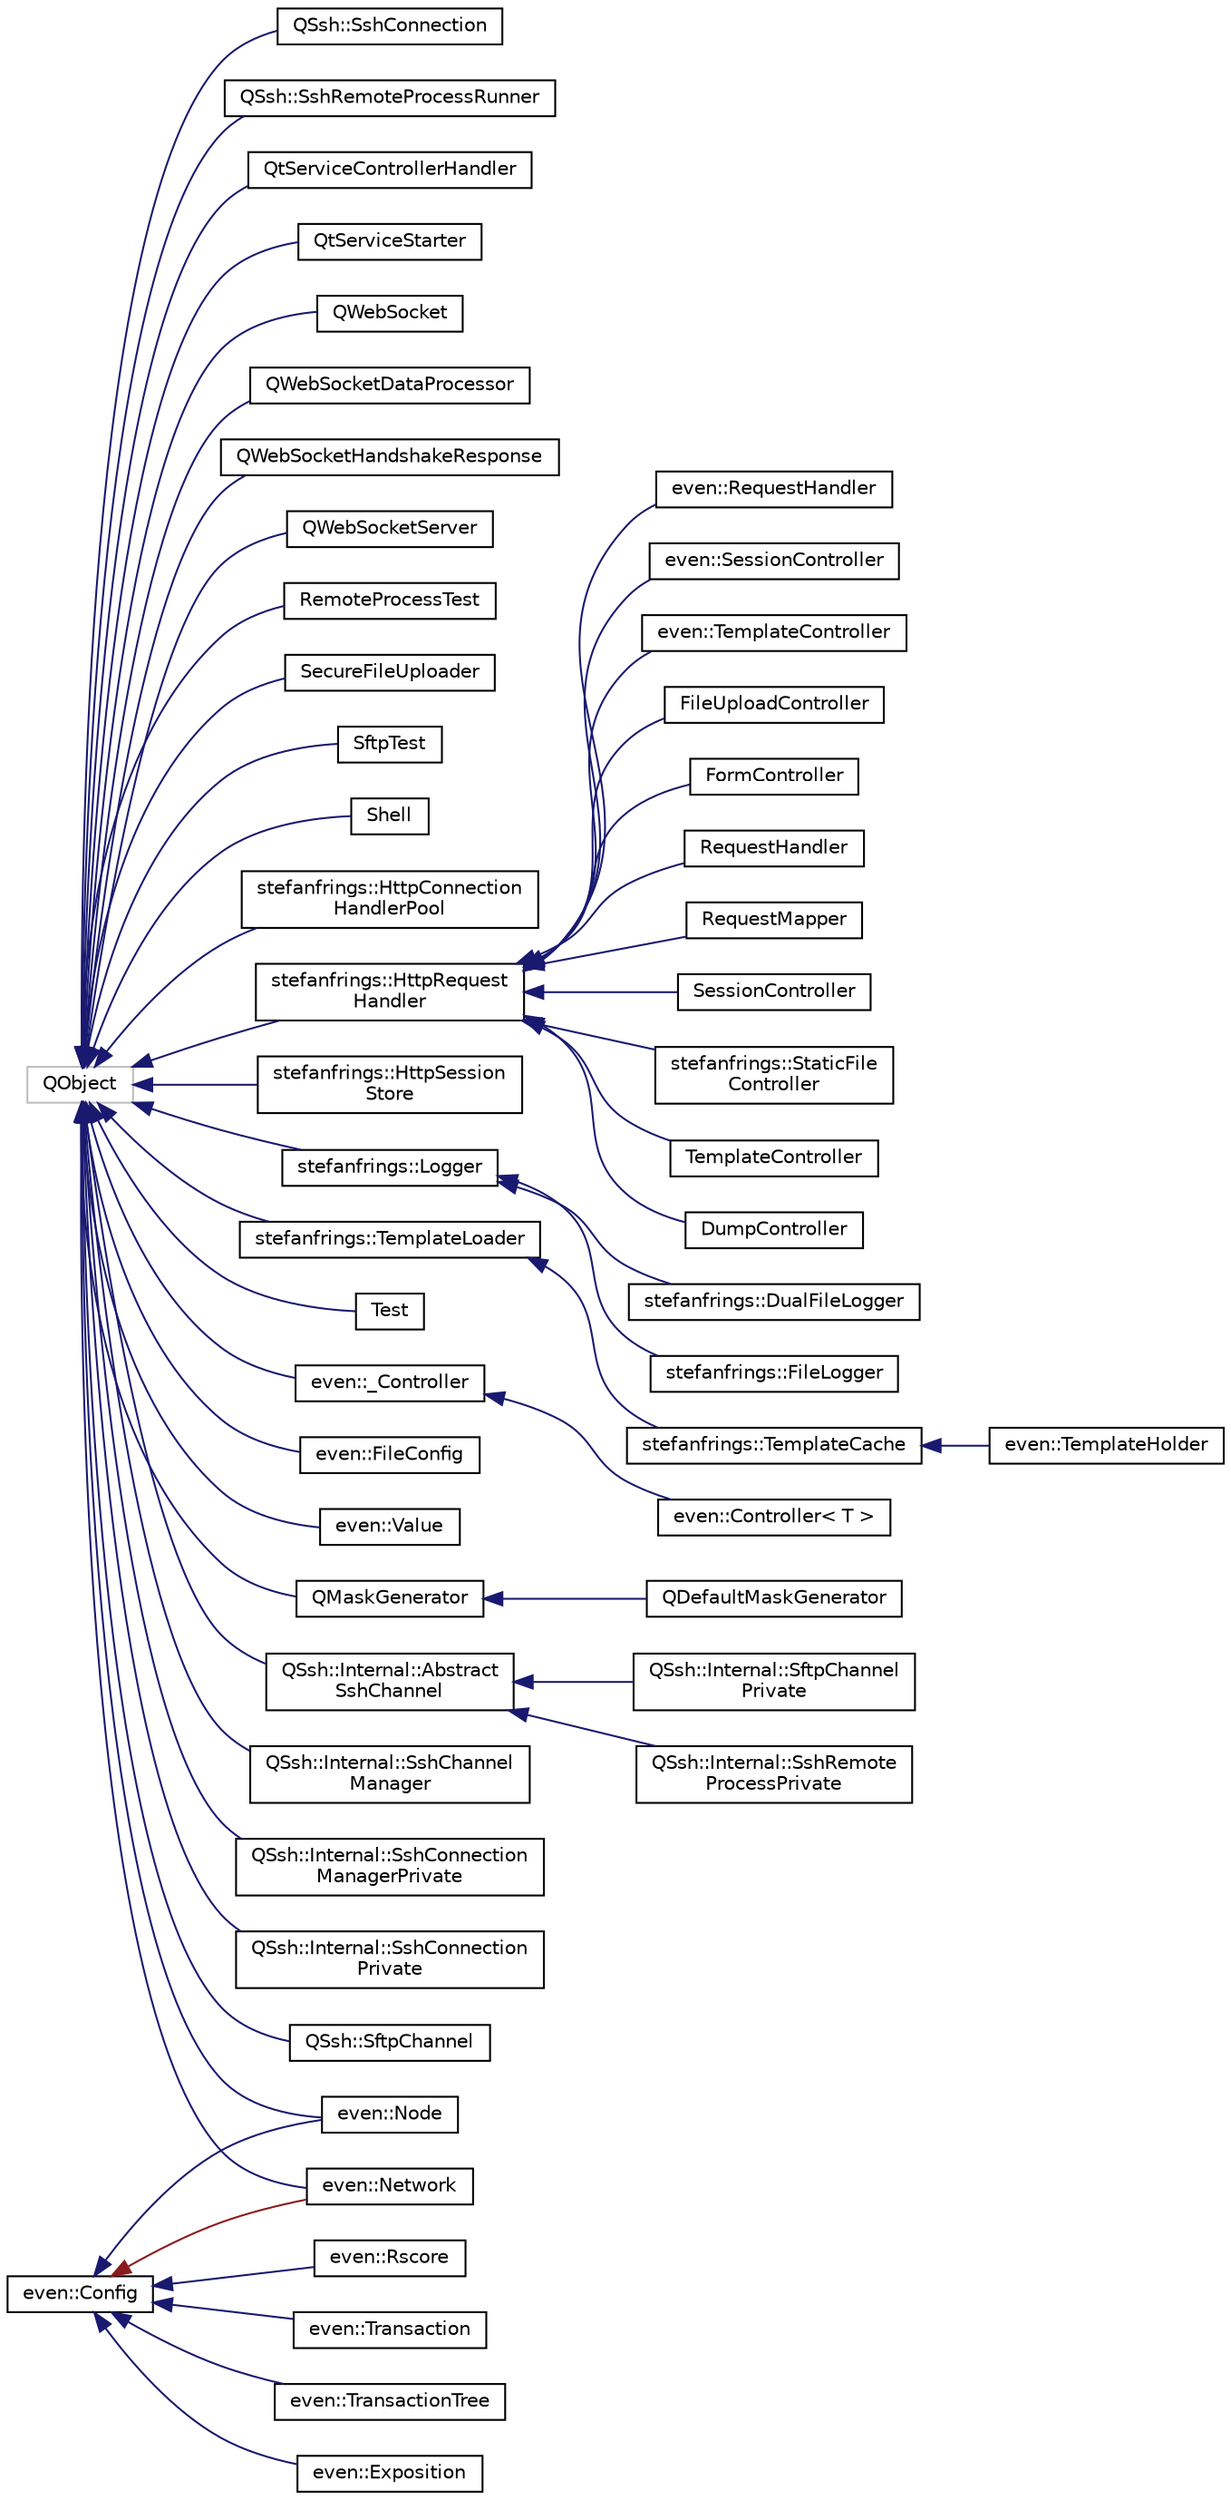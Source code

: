 digraph "Graphical Class Hierarchy"
{
  edge [fontname="Helvetica",fontsize="10",labelfontname="Helvetica",labelfontsize="10"];
  node [fontname="Helvetica",fontsize="10",shape=record];
  rankdir="LR";
  Node619 [label="even::Config",height=0.2,width=0.4,color="black", fillcolor="white", style="filled",URL="$classeven_1_1_config.html",tooltip="Private Network config class. "];
  Node619 -> Node620 [dir="back",color="midnightblue",fontsize="10",style="solid",fontname="Helvetica"];
  Node620 [label="even::Exposition",height=0.2,width=0.4,color="black", fillcolor="white", style="filled",URL="$classeven_1_1_exposition.html",tooltip="Entitity of exposition data handler. "];
  Node619 -> Node235 [dir="back",color="firebrick4",fontsize="10",style="solid",fontname="Helvetica"];
  Node235 [label="even::Network",height=0.2,width=0.4,color="black", fillcolor="white", style="filled",URL="$classeven_1_1_network.html"];
  Node619 -> Node236 [dir="back",color="midnightblue",fontsize="10",style="solid",fontname="Helvetica"];
  Node236 [label="even::Node",height=0.2,width=0.4,color="black", fillcolor="white", style="filled",URL="$classeven_1_1_node.html"];
  Node619 -> Node621 [dir="back",color="midnightblue",fontsize="10",style="solid",fontname="Helvetica"];
  Node621 [label="even::Rscore",height=0.2,width=0.4,color="black", fillcolor="white", style="filled",URL="$classeven_1_1_rscore.html"];
  Node619 -> Node622 [dir="back",color="midnightblue",fontsize="10",style="solid",fontname="Helvetica"];
  Node622 [label="even::Transaction",height=0.2,width=0.4,color="black", fillcolor="white", style="filled",URL="$classeven_1_1_transaction.html",tooltip="Transaction structure in bytes member size. All: 1248 bytes 32 - hash 1024 - signatureMessageFragment..."];
  Node619 -> Node623 [dir="back",color="midnightblue",fontsize="10",style="solid",fontname="Helvetica"];
  Node623 [label="even::TransactionTree",height=0.2,width=0.4,color="black", fillcolor="white", style="filled",URL="$classeven_1_1_transaction_tree.html",tooltip="Entitity of transaction tree. "];
  Node231 [label="QObject",height=0.2,width=0.4,color="grey75", fillcolor="white", style="filled"];
  Node231 -> Node0 [dir="back",color="midnightblue",fontsize="10",style="solid",fontname="Helvetica"];
  Node0 [label="even::_Controller",height=0.2,width=0.4,color="black", fillcolor="white", style="filled",URL="$classeven_1_1___controller.html",tooltip="Base class for incapsulate QObject signals-slot functionality for derived object equipped threaded wo..."];
  Node0 -> Node1 [dir="back",color="midnightblue",fontsize="10",style="solid",fontname="Helvetica"];
  Node1 [label="even::Controller\< T \>",height=0.2,width=0.4,color="black", fillcolor="white", style="filled",URL="$classeven_1_1_controller.html",tooltip="Universal reduction class for create threaded work containers. "];
  Node231 -> Node234 [dir="back",color="midnightblue",fontsize="10",style="solid",fontname="Helvetica"];
  Node234 [label="even::FileConfig",height=0.2,width=0.4,color="black", fillcolor="white", style="filled",URL="$classeven_1_1_file_config.html",tooltip="Entity for control of ini files configuration. "];
  Node231 -> Node235 [dir="back",color="midnightblue",fontsize="10",style="solid",fontname="Helvetica"];
  Node231 -> Node236 [dir="back",color="midnightblue",fontsize="10",style="solid",fontname="Helvetica"];
  Node231 -> Node237 [dir="back",color="midnightblue",fontsize="10",style="solid",fontname="Helvetica"];
  Node237 [label="even::Value",height=0.2,width=0.4,color="black", fillcolor="white", style="filled",URL="$classeven_1_1_value.html"];
  Node231 -> Node238 [dir="back",color="midnightblue",fontsize="10",style="solid",fontname="Helvetica"];
  Node238 [label="QMaskGenerator",height=0.2,width=0.4,color="black", fillcolor="white", style="filled",URL="$class_q_mask_generator.html",tooltip="The QMaskGenerator class provides an abstract base for custom 32-bit mask generators. "];
  Node238 -> Node239 [dir="back",color="midnightblue",fontsize="10",style="solid",fontname="Helvetica"];
  Node239 [label="QDefaultMaskGenerator",height=0.2,width=0.4,color="black", fillcolor="white", style="filled",URL="$class_q_default_mask_generator.html",tooltip="The QDefaultMaskGenerator class provides the default mask generator for QtWebSockets. "];
  Node231 -> Node240 [dir="back",color="midnightblue",fontsize="10",style="solid",fontname="Helvetica"];
  Node240 [label="QSsh::Internal::Abstract\lSshChannel",height=0.2,width=0.4,color="black", fillcolor="white", style="filled",URL="$class_q_ssh_1_1_internal_1_1_abstract_ssh_channel.html"];
  Node240 -> Node241 [dir="back",color="midnightblue",fontsize="10",style="solid",fontname="Helvetica"];
  Node241 [label="QSsh::Internal::SftpChannel\lPrivate",height=0.2,width=0.4,color="black", fillcolor="white", style="filled",URL="$class_q_ssh_1_1_internal_1_1_sftp_channel_private.html"];
  Node240 -> Node242 [dir="back",color="midnightblue",fontsize="10",style="solid",fontname="Helvetica"];
  Node242 [label="QSsh::Internal::SshRemote\lProcessPrivate",height=0.2,width=0.4,color="black", fillcolor="white", style="filled",URL="$class_q_ssh_1_1_internal_1_1_ssh_remote_process_private.html"];
  Node231 -> Node243 [dir="back",color="midnightblue",fontsize="10",style="solid",fontname="Helvetica"];
  Node243 [label="QSsh::Internal::SshChannel\lManager",height=0.2,width=0.4,color="black", fillcolor="white", style="filled",URL="$class_q_ssh_1_1_internal_1_1_ssh_channel_manager.html"];
  Node231 -> Node244 [dir="back",color="midnightblue",fontsize="10",style="solid",fontname="Helvetica"];
  Node244 [label="QSsh::Internal::SshConnection\lManagerPrivate",height=0.2,width=0.4,color="black", fillcolor="white", style="filled",URL="$class_q_ssh_1_1_internal_1_1_ssh_connection_manager_private.html"];
  Node231 -> Node245 [dir="back",color="midnightblue",fontsize="10",style="solid",fontname="Helvetica"];
  Node245 [label="QSsh::Internal::SshConnection\lPrivate",height=0.2,width=0.4,color="black", fillcolor="white", style="filled",URL="$class_q_ssh_1_1_internal_1_1_ssh_connection_private.html"];
  Node231 -> Node246 [dir="back",color="midnightblue",fontsize="10",style="solid",fontname="Helvetica"];
  Node246 [label="QSsh::SftpChannel",height=0.2,width=0.4,color="black", fillcolor="white", style="filled",URL="$class_q_ssh_1_1_sftp_channel.html",tooltip="This class provides SFTP operations. "];
  Node231 -> Node247 [dir="back",color="midnightblue",fontsize="10",style="solid",fontname="Helvetica"];
  Node247 [label="QSsh::SshConnection",height=0.2,width=0.4,color="black", fillcolor="white", style="filled",URL="$class_q_ssh_1_1_ssh_connection.html",tooltip="This class provides an SSH connection, implementing protocol version 2.0. "];
  Node231 -> Node248 [dir="back",color="midnightblue",fontsize="10",style="solid",fontname="Helvetica"];
  Node248 [label="QSsh::SshRemoteProcessRunner",height=0.2,width=0.4,color="black", fillcolor="white", style="filled",URL="$class_q_ssh_1_1_ssh_remote_process_runner.html",tooltip="Convenience class for running a remote process over an SSH connection. "];
  Node231 -> Node249 [dir="back",color="midnightblue",fontsize="10",style="solid",fontname="Helvetica"];
  Node249 [label="QtServiceControllerHandler",height=0.2,width=0.4,color="black", fillcolor="white", style="filled",URL="$class_qt_service_controller_handler.html"];
  Node231 -> Node250 [dir="back",color="midnightblue",fontsize="10",style="solid",fontname="Helvetica"];
  Node250 [label="QtServiceStarter",height=0.2,width=0.4,color="black", fillcolor="white", style="filled",URL="$class_qt_service_starter.html"];
  Node231 -> Node251 [dir="back",color="midnightblue",fontsize="10",style="solid",fontname="Helvetica"];
  Node251 [label="QWebSocket",height=0.2,width=0.4,color="black", fillcolor="white", style="filled",URL="$class_q_web_socket.html",tooltip="Implements a TCP socket that talks the WebSocket protocol. "];
  Node231 -> Node252 [dir="back",color="midnightblue",fontsize="10",style="solid",fontname="Helvetica"];
  Node252 [label="QWebSocketDataProcessor",height=0.2,width=0.4,color="black", fillcolor="white", style="filled",URL="$class_q_web_socket_data_processor.html"];
  Node231 -> Node253 [dir="back",color="midnightblue",fontsize="10",style="solid",fontname="Helvetica"];
  Node253 [label="QWebSocketHandshakeResponse",height=0.2,width=0.4,color="black", fillcolor="white", style="filled",URL="$class_q_web_socket_handshake_response.html"];
  Node231 -> Node254 [dir="back",color="midnightblue",fontsize="10",style="solid",fontname="Helvetica"];
  Node254 [label="QWebSocketServer",height=0.2,width=0.4,color="black", fillcolor="white", style="filled",URL="$class_q_web_socket_server.html",tooltip="Implements a WebSocket-based server. "];
  Node231 -> Node255 [dir="back",color="midnightblue",fontsize="10",style="solid",fontname="Helvetica"];
  Node255 [label="RemoteProcessTest",height=0.2,width=0.4,color="black", fillcolor="white", style="filled",URL="$class_remote_process_test.html"];
  Node231 -> Node256 [dir="back",color="midnightblue",fontsize="10",style="solid",fontname="Helvetica"];
  Node256 [label="SecureFileUploader",height=0.2,width=0.4,color="black", fillcolor="white", style="filled",URL="$class_secure_file_uploader.html",tooltip="Very simple example to upload a file using FTPS. "];
  Node231 -> Node257 [dir="back",color="midnightblue",fontsize="10",style="solid",fontname="Helvetica"];
  Node257 [label="SftpTest",height=0.2,width=0.4,color="black", fillcolor="white", style="filled",URL="$class_sftp_test.html"];
  Node231 -> Node258 [dir="back",color="midnightblue",fontsize="10",style="solid",fontname="Helvetica"];
  Node258 [label="Shell",height=0.2,width=0.4,color="black", fillcolor="white", style="filled",URL="$class_shell.html"];
  Node231 -> Node259 [dir="back",color="midnightblue",fontsize="10",style="solid",fontname="Helvetica"];
  Node259 [label="stefanfrings::HttpConnection\lHandlerPool",height=0.2,width=0.4,color="black", fillcolor="white", style="filled",URL="$classstefanfrings_1_1_http_connection_handler_pool.html"];
  Node231 -> Node260 [dir="back",color="midnightblue",fontsize="10",style="solid",fontname="Helvetica"];
  Node260 [label="stefanfrings::HttpRequest\lHandler",height=0.2,width=0.4,color="black", fillcolor="white", style="filled",URL="$classstefanfrings_1_1_http_request_handler.html"];
  Node260 -> Node261 [dir="back",color="midnightblue",fontsize="10",style="solid",fontname="Helvetica"];
  Node261 [label="DumpController",height=0.2,width=0.4,color="black", fillcolor="white", style="filled",URL="$class_dump_controller.html"];
  Node260 -> Node262 [dir="back",color="midnightblue",fontsize="10",style="solid",fontname="Helvetica"];
  Node262 [label="even::RequestHandler",height=0.2,width=0.4,color="black", fillcolor="white", style="filled",URL="$classeven_1_1_request_handler.html"];
  Node260 -> Node263 [dir="back",color="midnightblue",fontsize="10",style="solid",fontname="Helvetica"];
  Node263 [label="even::SessionController",height=0.2,width=0.4,color="black", fillcolor="white", style="filled",URL="$classeven_1_1_session_controller.html"];
  Node260 -> Node264 [dir="back",color="midnightblue",fontsize="10",style="solid",fontname="Helvetica"];
  Node264 [label="even::TemplateController",height=0.2,width=0.4,color="black", fillcolor="white", style="filled",URL="$classeven_1_1_template_controller.html"];
  Node260 -> Node265 [dir="back",color="midnightblue",fontsize="10",style="solid",fontname="Helvetica"];
  Node265 [label="FileUploadController",height=0.2,width=0.4,color="black", fillcolor="white", style="filled",URL="$class_file_upload_controller.html"];
  Node260 -> Node266 [dir="back",color="midnightblue",fontsize="10",style="solid",fontname="Helvetica"];
  Node266 [label="FormController",height=0.2,width=0.4,color="black", fillcolor="white", style="filled",URL="$class_form_controller.html"];
  Node260 -> Node267 [dir="back",color="midnightblue",fontsize="10",style="solid",fontname="Helvetica"];
  Node267 [label="RequestHandler",height=0.2,width=0.4,color="black", fillcolor="white", style="filled",URL="$class_request_handler.html"];
  Node260 -> Node268 [dir="back",color="midnightblue",fontsize="10",style="solid",fontname="Helvetica"];
  Node268 [label="RequestMapper",height=0.2,width=0.4,color="black", fillcolor="white", style="filled",URL="$class_request_mapper.html"];
  Node260 -> Node269 [dir="back",color="midnightblue",fontsize="10",style="solid",fontname="Helvetica"];
  Node269 [label="SessionController",height=0.2,width=0.4,color="black", fillcolor="white", style="filled",URL="$class_session_controller.html"];
  Node260 -> Node270 [dir="back",color="midnightblue",fontsize="10",style="solid",fontname="Helvetica"];
  Node270 [label="stefanfrings::StaticFile\lController",height=0.2,width=0.4,color="black", fillcolor="white", style="filled",URL="$classstefanfrings_1_1_static_file_controller.html"];
  Node260 -> Node271 [dir="back",color="midnightblue",fontsize="10",style="solid",fontname="Helvetica"];
  Node271 [label="TemplateController",height=0.2,width=0.4,color="black", fillcolor="white", style="filled",URL="$class_template_controller.html"];
  Node231 -> Node272 [dir="back",color="midnightblue",fontsize="10",style="solid",fontname="Helvetica"];
  Node272 [label="stefanfrings::HttpSession\lStore",height=0.2,width=0.4,color="black", fillcolor="white", style="filled",URL="$classstefanfrings_1_1_http_session_store.html"];
  Node231 -> Node273 [dir="back",color="midnightblue",fontsize="10",style="solid",fontname="Helvetica"];
  Node273 [label="stefanfrings::Logger",height=0.2,width=0.4,color="black", fillcolor="white", style="filled",URL="$classstefanfrings_1_1_logger.html"];
  Node273 -> Node274 [dir="back",color="midnightblue",fontsize="10",style="solid",fontname="Helvetica"];
  Node274 [label="stefanfrings::DualFileLogger",height=0.2,width=0.4,color="black", fillcolor="white", style="filled",URL="$classstefanfrings_1_1_dual_file_logger.html"];
  Node273 -> Node275 [dir="back",color="midnightblue",fontsize="10",style="solid",fontname="Helvetica"];
  Node275 [label="stefanfrings::FileLogger",height=0.2,width=0.4,color="black", fillcolor="white", style="filled",URL="$classstefanfrings_1_1_file_logger.html"];
  Node231 -> Node276 [dir="back",color="midnightblue",fontsize="10",style="solid",fontname="Helvetica"];
  Node276 [label="stefanfrings::TemplateLoader",height=0.2,width=0.4,color="black", fillcolor="white", style="filled",URL="$classstefanfrings_1_1_template_loader.html"];
  Node276 -> Node277 [dir="back",color="midnightblue",fontsize="10",style="solid",fontname="Helvetica"];
  Node277 [label="stefanfrings::TemplateCache",height=0.2,width=0.4,color="black", fillcolor="white", style="filled",URL="$classstefanfrings_1_1_template_cache.html"];
  Node277 -> Node278 [dir="back",color="midnightblue",fontsize="10",style="solid",fontname="Helvetica"];
  Node278 [label="even::TemplateHolder",height=0.2,width=0.4,color="black", fillcolor="white", style="filled",URL="$classeven_1_1_template_holder.html"];
  Node231 -> Node279 [dir="back",color="midnightblue",fontsize="10",style="solid",fontname="Helvetica"];
  Node279 [label="Test",height=0.2,width=0.4,color="black", fillcolor="white", style="filled",URL="$class_test.html"];
}
